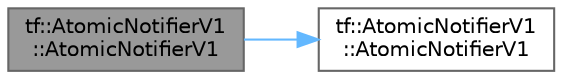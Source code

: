 digraph "tf::AtomicNotifierV1::AtomicNotifierV1"
{
 // LATEX_PDF_SIZE
  bgcolor="transparent";
  edge [fontname=Helvetica,fontsize=10,labelfontname=Helvetica,labelfontsize=10];
  node [fontname=Helvetica,fontsize=10,shape=box,height=0.2,width=0.4];
  rankdir="LR";
  Node1 [id="Node000001",label="tf::AtomicNotifierV1\l::AtomicNotifierV1",height=0.2,width=0.4,color="gray40", fillcolor="grey60", style="filled", fontcolor="black",tooltip=" "];
  Node1 -> Node2 [id="edge1_Node000001_Node000002",color="steelblue1",style="solid",tooltip=" "];
  Node2 [id="Node000002",label="tf::AtomicNotifierV1\l::AtomicNotifierV1",height=0.2,width=0.4,color="grey40", fillcolor="white", style="filled",URL="$classtf_1_1_atomic_notifier_v1.html#ac9d5ff2837b5d92cf1bb315194c5fb29",tooltip=" "];
}
